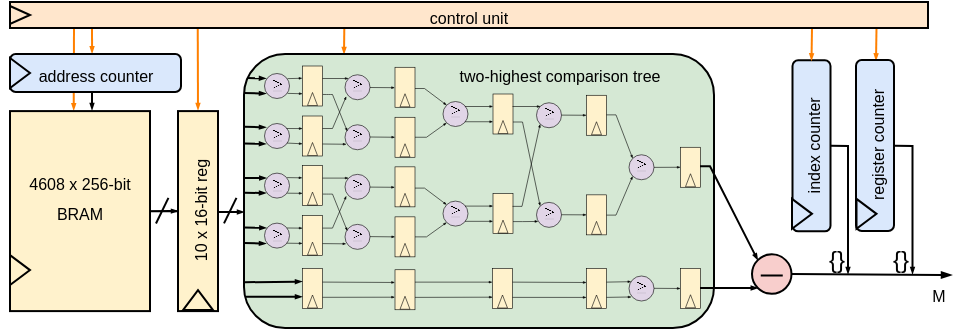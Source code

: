 <mxfile version="28.0.3">
  <diagram name="Page-1" id="Lm2m_auR1M7aOtymmEws">
    <mxGraphModel dx="563" dy="296" grid="1" gridSize="1" guides="1" tooltips="1" connect="1" arrows="1" fold="1" page="1" pageScale="1" pageWidth="595" pageHeight="842" math="1" shadow="0">
      <root>
        <mxCell id="0" />
        <mxCell id="1" parent="0" />
        <mxCell id="u5LdR0DTFu8338qAbrxq-368" value="" style="endArrow=blockThin;html=1;rounded=0;endSize=1;endFill=1;entryX=1;entryY=0.5;entryDx=0;entryDy=0;fillColor=#e51400;strokeColor=#FF8000;" edge="1" parent="1">
          <mxGeometry width="50" height="50" relative="1" as="geometry">
            <mxPoint x="463.25" y="40" as="sourcePoint" />
            <mxPoint x="463" y="56.18" as="targetPoint" />
          </mxGeometry>
        </mxCell>
        <mxCell id="u5LdR0DTFu8338qAbrxq-341" value="&lt;font style=&quot;font-size: 8px;&quot;&gt;index counter&lt;/font&gt;" style="rounded=1;whiteSpace=wrap;html=1;fillColor=#dae8fc;strokeColor=#000000;rotation=-90;" vertex="1" parent="1">
          <mxGeometry x="388" y="89.43" width="85.5" height="19" as="geometry" />
        </mxCell>
        <mxCell id="u5LdR0DTFu8338qAbrxq-373" value="&lt;font style=&quot;font-size: 8px;&quot;&gt;register counter&lt;/font&gt;" style="rounded=1;whiteSpace=wrap;html=1;fillColor=#dae8fc;strokeColor=#000000;rotation=-90;" vertex="1" parent="1">
          <mxGeometry x="419.75" y="89.25" width="85.5" height="19" as="geometry" />
        </mxCell>
        <mxCell id="u5LdR0DTFu8338qAbrxq-358" value="" style="endArrow=blockThin;html=1;rounded=0;endSize=1;endFill=1;entryX=0.455;entryY=-0.004;entryDx=0;entryDy=0;entryPerimeter=0;fillColor=#e51400;strokeColor=#FF8000;" edge="1" parent="1" target="u5LdR0DTFu8338qAbrxq-1">
          <mxGeometry width="50" height="50" relative="1" as="geometry">
            <mxPoint x="62" y="40" as="sourcePoint" />
            <mxPoint x="62" y="53" as="targetPoint" />
          </mxGeometry>
        </mxCell>
        <mxCell id="u5LdR0DTFu8338qAbrxq-354" value="" style="endArrow=blockThin;html=1;rounded=0;endSize=1;endFill=1;entryX=1;entryY=0.5;entryDx=0;entryDy=0;fillColor=#e51400;strokeColor=#FF8000;" edge="1" parent="1">
          <mxGeometry width="50" height="50" relative="1" as="geometry">
            <mxPoint x="431" y="40" as="sourcePoint" />
            <mxPoint x="430.75" y="56.18" as="targetPoint" />
          </mxGeometry>
        </mxCell>
        <mxCell id="u5LdR0DTFu8338qAbrxq-357" value="" style="endArrow=blockThin;html=1;rounded=0;endSize=1;endFill=1;entryX=0.48;entryY=-0.018;entryDx=0;entryDy=0;entryPerimeter=0;fillColor=#e51400;strokeColor=#FF8000;" edge="1" parent="1" target="u5LdR0DTFu8338qAbrxq-339">
          <mxGeometry width="50" height="50" relative="1" as="geometry">
            <mxPoint x="71" y="40" as="sourcePoint" />
            <mxPoint x="71" y="52" as="targetPoint" />
          </mxGeometry>
        </mxCell>
        <mxCell id="u5LdR0DTFu8338qAbrxq-360" value="" style="endArrow=blockThin;html=1;rounded=0;endSize=1;endFill=1;exitX=0.21;exitY=1.035;exitDx=0;exitDy=0;exitPerimeter=0;fillColor=#e51400;strokeColor=#FF8000;" edge="1" parent="1">
          <mxGeometry width="50" height="50" relative="1" as="geometry">
            <mxPoint x="123.87" y="39.7" as="sourcePoint" />
            <mxPoint x="124" y="81" as="targetPoint" />
          </mxGeometry>
        </mxCell>
        <mxCell id="u5LdR0DTFu8338qAbrxq-361" value="" style="endArrow=blockThin;html=1;rounded=0;endSize=1;endFill=1;fillColor=#e51400;strokeColor=#FF8000;" edge="1" parent="1">
          <mxGeometry width="50" height="50" relative="1" as="geometry">
            <mxPoint x="197.16" y="40" as="sourcePoint" />
            <mxPoint x="197" y="53" as="targetPoint" />
          </mxGeometry>
        </mxCell>
        <mxCell id="u5LdR0DTFu8338qAbrxq-352" value="&lt;font style=&quot;font-size: 8px;&quot;&gt;control unit&lt;/font&gt;" style="rounded=0;whiteSpace=wrap;html=1;fillColor=#ffe6cc;strokeColor=#000000;" vertex="1" parent="1">
          <mxGeometry x="30" y="27" width="459" height="13" as="geometry" />
        </mxCell>
        <mxCell id="u5LdR0DTFu8338qAbrxq-339" value="&lt;font style=&quot;font-size: 8px;&quot;&gt;address counter&lt;/font&gt;" style="rounded=1;whiteSpace=wrap;html=1;fillColor=#dae8fc;strokeColor=#000000;" vertex="1" parent="1">
          <mxGeometry x="30" y="53" width="85.5" height="19" as="geometry" />
        </mxCell>
        <mxCell id="u5LdR0DTFu8338qAbrxq-321" value="" style="rounded=1;whiteSpace=wrap;html=1;fillColor=#d5e8d4;strokeColor=#000000;" vertex="1" parent="1">
          <mxGeometry x="147" y="53" width="235" height="137" as="geometry" />
        </mxCell>
        <mxCell id="u5LdR0DTFu8338qAbrxq-265" value="" style="ellipse;whiteSpace=wrap;html=1;aspect=fixed;fillColor=#e1d5e7;strokeColor=#000000;strokeWidth=0.3;" vertex="1" parent="1">
          <mxGeometry x="157" y="137.3" width="12.5" height="12.5" as="geometry" />
        </mxCell>
        <mxCell id="u5LdR0DTFu8338qAbrxq-301" value="&lt;font style=&quot;font-size: 6px;&quot;&gt;$$\geq$$&lt;/font&gt;" style="text;html=1;align=center;verticalAlign=middle;whiteSpace=wrap;rounded=0;fillColor=none;strokeColor=none;" vertex="1" parent="1">
          <mxGeometry x="155.75" y="136.43" width="15" height="15" as="geometry" />
        </mxCell>
        <mxCell id="u5LdR0DTFu8338qAbrxq-231" value="" style="ellipse;whiteSpace=wrap;html=1;aspect=fixed;fillColor=#f8cecc;strokeColor=#000000;strokeWidth=1;" vertex="1" parent="1">
          <mxGeometry x="401" y="153.18" width="19.75" height="19.75" as="geometry" />
        </mxCell>
        <mxCell id="u5LdR0DTFu8338qAbrxq-228" value="" style="ellipse;whiteSpace=wrap;html=1;aspect=fixed;fillColor=#e1d5e7;strokeColor=#000000;strokeWidth=0.3;" vertex="1" parent="1">
          <mxGeometry x="339.25" y="163.75" width="12.5" height="12.5" as="geometry" />
        </mxCell>
        <mxCell id="u5LdR0DTFu8338qAbrxq-226" value="" style="ellipse;whiteSpace=wrap;html=1;aspect=fixed;fillColor=#e1d5e7;strokeColor=#000000;strokeWidth=0.3;" vertex="1" parent="1">
          <mxGeometry x="339.25" y="103.13" width="12.5" height="12.5" as="geometry" />
        </mxCell>
        <mxCell id="u5LdR0DTFu8338qAbrxq-264" value="" style="ellipse;whiteSpace=wrap;html=1;aspect=fixed;fillColor=#e1d5e7;strokeColor=#000000;strokeWidth=0.3;" vertex="1" parent="1">
          <mxGeometry x="157" y="112.3" width="12.5" height="12.5" as="geometry" />
        </mxCell>
        <mxCell id="u5LdR0DTFu8338qAbrxq-261" value="" style="ellipse;whiteSpace=wrap;html=1;aspect=fixed;fillColor=#e1d5e7;strokeColor=#000000;strokeWidth=0.3;" vertex="1" parent="1">
          <mxGeometry x="293" y="126.93" width="12.5" height="12.5" as="geometry" />
        </mxCell>
        <mxCell id="u5LdR0DTFu8338qAbrxq-216" value="" style="ellipse;whiteSpace=wrap;html=1;aspect=fixed;fillColor=#e1d5e7;strokeColor=#000000;strokeWidth=0.3;" vertex="1" parent="1">
          <mxGeometry x="293" y="77.13" width="12.5" height="12.5" as="geometry" />
        </mxCell>
        <mxCell id="u5LdR0DTFu8338qAbrxq-217" value="&lt;font style=&quot;font-size: 6px;&quot;&gt;$$\geq$$&lt;/font&gt;" style="text;html=1;align=center;verticalAlign=middle;whiteSpace=wrap;rounded=0;fillColor=none;strokeColor=none;" vertex="1" parent="1">
          <mxGeometry x="291.75" y="75.63" width="15" height="15" as="geometry" />
        </mxCell>
        <mxCell id="u5LdR0DTFu8338qAbrxq-269" value="&lt;font style=&quot;font-size: 6px;&quot;&gt;$$\geq$$&lt;/font&gt;" style="text;html=1;align=center;verticalAlign=middle;whiteSpace=wrap;rounded=0;fillColor=none;strokeColor=none;" vertex="1" parent="1">
          <mxGeometry x="291.75" y="125.43" width="15" height="15" as="geometry" />
        </mxCell>
        <mxCell id="u5LdR0DTFu8338qAbrxq-208" value="" style="ellipse;whiteSpace=wrap;html=1;aspect=fixed;fillColor=#e1d5e7;strokeColor=#000000;strokeWidth=0.3;" vertex="1" parent="1">
          <mxGeometry x="246.25" y="76.5" width="12.5" height="12.5" as="geometry" />
        </mxCell>
        <mxCell id="u5LdR0DTFu8338qAbrxq-192" value="" style="ellipse;whiteSpace=wrap;html=1;aspect=fixed;fillColor=#e1d5e7;strokeColor=#000000;strokeWidth=0.3;" vertex="1" parent="1">
          <mxGeometry x="197.25" y="88.13" width="12.5" height="12.5" as="geometry" />
        </mxCell>
        <mxCell id="u5LdR0DTFu8338qAbrxq-190" value="" style="ellipse;whiteSpace=wrap;html=1;aspect=fixed;fillColor=#e1d5e7;strokeColor=#000000;strokeWidth=0.3;" vertex="1" parent="1">
          <mxGeometry x="197.25" y="63.13" width="12.5" height="12.5" as="geometry" />
        </mxCell>
        <mxCell id="u5LdR0DTFu8338qAbrxq-169" value="" style="ellipse;whiteSpace=wrap;html=1;aspect=fixed;fillColor=#e1d5e7;strokeColor=#000000;strokeWidth=0.3;" vertex="1" parent="1">
          <mxGeometry x="157" y="62.5" width="12.5" height="12.5" as="geometry" />
        </mxCell>
        <mxCell id="u5LdR0DTFu8338qAbrxq-174" value="" style="ellipse;whiteSpace=wrap;html=1;aspect=fixed;fillColor=#e1d5e7;strokeColor=#000000;strokeWidth=0.3;" vertex="1" parent="1">
          <mxGeometry x="157" y="87.5" width="12.5" height="12.5" as="geometry" />
        </mxCell>
        <mxCell id="u5LdR0DTFu8338qAbrxq-191" value="&lt;font style=&quot;font-size: 6px;&quot;&gt;$$\geq$$&lt;/font&gt;" style="text;html=1;align=center;verticalAlign=middle;whiteSpace=wrap;rounded=0;fillColor=none;strokeColor=none;" vertex="1" parent="1">
          <mxGeometry x="196" y="61.63" width="15" height="15" as="geometry" />
        </mxCell>
        <mxCell id="u5LdR0DTFu8338qAbrxq-193" value="&lt;font style=&quot;font-size: 6px;&quot;&gt;$$\geq$$&lt;/font&gt;" style="text;html=1;align=center;verticalAlign=middle;whiteSpace=wrap;rounded=0;fillColor=none;strokeColor=none;" vertex="1" parent="1">
          <mxGeometry x="196" y="86.63" width="15" height="15" as="geometry" />
        </mxCell>
        <mxCell id="u5LdR0DTFu8338qAbrxq-209" value="&lt;font style=&quot;font-size: 6px;&quot;&gt;$$\geq$$&lt;/font&gt;" style="text;html=1;align=center;verticalAlign=middle;whiteSpace=wrap;rounded=0;fillColor=none;strokeColor=none;" vertex="1" parent="1">
          <mxGeometry x="245" y="74" width="15" height="15" as="geometry" />
        </mxCell>
        <mxCell id="u5LdR0DTFu8338qAbrxq-227" value="&lt;font style=&quot;font-size: 6px;&quot;&gt;$$\geq$$&lt;/font&gt;" style="text;html=1;align=center;verticalAlign=middle;whiteSpace=wrap;rounded=0;fillColor=none;strokeColor=none;" vertex="1" parent="1">
          <mxGeometry x="338" y="101.63" width="15" height="15" as="geometry" />
        </mxCell>
        <mxCell id="u5LdR0DTFu8338qAbrxq-229" value="&lt;font style=&quot;font-size: 6px;&quot;&gt;$$\geq$$&lt;/font&gt;" style="text;html=1;align=center;verticalAlign=middle;whiteSpace=wrap;rounded=0;fillColor=none;strokeColor=none;" vertex="1" parent="1">
          <mxGeometry x="338" y="162.13" width="15" height="15" as="geometry" />
        </mxCell>
        <mxCell id="u5LdR0DTFu8338qAbrxq-334" style="edgeStyle=orthogonalEdgeStyle;rounded=0;orthogonalLoop=1;jettySize=auto;html=1;entryX=0.5;entryY=1;entryDx=0;entryDy=0;endSize=1;endArrow=blockThin;endFill=1;" edge="1" parent="1" source="u5LdR0DTFu8338qAbrxq-1" target="u5LdR0DTFu8338qAbrxq-5">
          <mxGeometry relative="1" as="geometry" />
        </mxCell>
        <mxCell id="u5LdR0DTFu8338qAbrxq-1" value="&lt;font style=&quot;font-size: 8px;&quot; face=&quot;Helvetica&quot;&gt;BRAM&lt;/font&gt;" style="rounded=0;whiteSpace=wrap;html=1;fillColor=#fff2cc;strokeColor=#000000;" vertex="1" parent="1">
          <mxGeometry x="30" y="81.55" width="70" height="100" as="geometry" />
        </mxCell>
        <mxCell id="u5LdR0DTFu8338qAbrxq-2" value="&lt;font style=&quot;font-size: 8px;&quot;&gt;4608&lt;/font&gt;&lt;font style=&quot;font-size: 8px;&quot;&gt;&amp;nbsp;x 256-bit&lt;/font&gt;" style="text;html=1;align=center;verticalAlign=middle;whiteSpace=wrap;rounded=0;" vertex="1" parent="1">
          <mxGeometry x="25" y="111.55" width="80" height="10" as="geometry" />
        </mxCell>
        <mxCell id="u5LdR0DTFu8338qAbrxq-5" value="" style="rounded=0;whiteSpace=wrap;html=1;rotation=90;fillColor=#fff2cc;strokeColor=#000000;" vertex="1" parent="1">
          <mxGeometry x="74" y="121.55" width="100" height="20" as="geometry" />
        </mxCell>
        <mxCell id="u5LdR0DTFu8338qAbrxq-8" value="" style="triangle;whiteSpace=wrap;html=1;fillColor=#FFF2CC;strokeColor=#000000;" vertex="1" parent="1">
          <mxGeometry x="30" y="153.55" width="10" height="15" as="geometry" />
        </mxCell>
        <mxCell id="u5LdR0DTFu8338qAbrxq-3" value="" style="triangle;whiteSpace=wrap;html=1;fillColor=#fff2cc;strokeColor=#000000;rotation=-90;" vertex="1" parent="1">
          <mxGeometry x="119" y="168.55" width="10" height="15" as="geometry" />
        </mxCell>
        <mxCell id="u5LdR0DTFu8338qAbrxq-9" value="&lt;font style=&quot;font-size: 8px;&quot;&gt;10 x 16-bit&amp;nbsp;reg&lt;/font&gt;" style="text;html=1;align=center;verticalAlign=middle;whiteSpace=wrap;rounded=0;rotation=-90;" vertex="1" parent="1">
          <mxGeometry x="87.75" y="126.05" width="72.5" height="11" as="geometry" />
        </mxCell>
        <mxCell id="u5LdR0DTFu8338qAbrxq-170" value="" style="rounded=0;whiteSpace=wrap;html=1;strokeWidth=0.3;fillColor=#fff2cc;strokeColor=#000000;" vertex="1" parent="1">
          <mxGeometry x="271" y="160" width="10" height="20" as="geometry" />
        </mxCell>
        <mxCell id="u5LdR0DTFu8338qAbrxq-171" value="" style="triangle;whiteSpace=wrap;html=1;rotation=-90;strokeWidth=0.3;fillColor=#fff2cc;strokeColor=#000000;" vertex="1" parent="1">
          <mxGeometry x="272.75" y="174" width="6.5" height="5" as="geometry" />
        </mxCell>
        <mxCell id="u5LdR0DTFu8338qAbrxq-180" value="" style="rounded=0;whiteSpace=wrap;html=1;strokeWidth=0.3;fillColor=#fff2cc;strokeColor=#000000;" vertex="1" parent="1">
          <mxGeometry x="176" y="58.75" width="10" height="20" as="geometry" />
        </mxCell>
        <mxCell id="u5LdR0DTFu8338qAbrxq-181" value="" style="triangle;whiteSpace=wrap;html=1;rotation=-90;strokeWidth=0.3;fillColor=#fff2cc;strokeColor=#000000;" vertex="1" parent="1">
          <mxGeometry x="177.75" y="72.75" width="6.5" height="5" as="geometry" />
        </mxCell>
        <mxCell id="u5LdR0DTFu8338qAbrxq-182" value="" style="rounded=0;whiteSpace=wrap;html=1;strokeWidth=0.3;fillColor=#fff2cc;strokeColor=#000000;" vertex="1" parent="1">
          <mxGeometry x="176" y="83.75" width="10" height="20" as="geometry" />
        </mxCell>
        <mxCell id="u5LdR0DTFu8338qAbrxq-183" value="" style="triangle;whiteSpace=wrap;html=1;rotation=-90;strokeWidth=0.3;fillColor=#fff2cc;strokeColor=#000000;" vertex="1" parent="1">
          <mxGeometry x="177.75" y="97.75" width="6.5" height="5" as="geometry" />
        </mxCell>
        <mxCell id="u5LdR0DTFu8338qAbrxq-188" value="" style="rounded=0;whiteSpace=wrap;html=1;strokeWidth=0.3;fillColor=#fff2cc;strokeColor=#000000;" vertex="1" parent="1">
          <mxGeometry x="176" y="160" width="10" height="20" as="geometry" />
        </mxCell>
        <mxCell id="u5LdR0DTFu8338qAbrxq-189" value="" style="triangle;whiteSpace=wrap;html=1;rotation=-90;strokeWidth=0.3;fillColor=#fff2cc;strokeColor=#000000;" vertex="1" parent="1">
          <mxGeometry x="177.75" y="174" width="6.5" height="5" as="geometry" />
        </mxCell>
        <mxCell id="u5LdR0DTFu8338qAbrxq-198" value="" style="rounded=0;whiteSpace=wrap;html=1;strokeWidth=0.3;fillColor=#fff2cc;strokeColor=#000000;" vertex="1" parent="1">
          <mxGeometry x="222.25" y="59.38" width="10" height="20" as="geometry" />
        </mxCell>
        <mxCell id="u5LdR0DTFu8338qAbrxq-199" value="" style="triangle;whiteSpace=wrap;html=1;rotation=-90;strokeWidth=0.3;fillColor=#fff2cc;strokeColor=#000000;" vertex="1" parent="1">
          <mxGeometry x="224" y="73.38" width="6.5" height="5" as="geometry" />
        </mxCell>
        <mxCell id="u5LdR0DTFu8338qAbrxq-200" value="" style="rounded=0;whiteSpace=wrap;html=1;strokeWidth=0.3;fillColor=#fff2cc;strokeColor=#000000;" vertex="1" parent="1">
          <mxGeometry x="222.25" y="84.38" width="10" height="20" as="geometry" />
        </mxCell>
        <mxCell id="u5LdR0DTFu8338qAbrxq-201" value="" style="triangle;whiteSpace=wrap;html=1;rotation=-90;strokeWidth=0.3;fillColor=#fff2cc;strokeColor=#000000;" vertex="1" parent="1">
          <mxGeometry x="224" y="98.38" width="6.5" height="5" as="geometry" />
        </mxCell>
        <mxCell id="u5LdR0DTFu8338qAbrxq-206" value="" style="rounded=0;whiteSpace=wrap;html=1;strokeWidth=0.3;fillColor=#fff2cc;strokeColor=#000000;" vertex="1" parent="1">
          <mxGeometry x="222.25" y="160.63" width="10" height="20" as="geometry" />
        </mxCell>
        <mxCell id="u5LdR0DTFu8338qAbrxq-207" value="" style="triangle;whiteSpace=wrap;html=1;rotation=-90;strokeWidth=0.3;fillColor=#fff2cc;strokeColor=#000000;" vertex="1" parent="1">
          <mxGeometry x="224" y="174.63" width="6.5" height="5" as="geometry" />
        </mxCell>
        <mxCell id="u5LdR0DTFu8338qAbrxq-212" value="" style="rounded=0;whiteSpace=wrap;html=1;strokeWidth=0.3;fillColor=#fff2cc;strokeColor=#000000;" vertex="1" parent="1">
          <mxGeometry x="271.25" y="72.75" width="10" height="20" as="geometry" />
        </mxCell>
        <mxCell id="u5LdR0DTFu8338qAbrxq-213" value="" style="triangle;whiteSpace=wrap;html=1;rotation=-90;strokeWidth=0.3;fillColor=#fff2cc;strokeColor=#000000;" vertex="1" parent="1">
          <mxGeometry x="273" y="86.75" width="6.5" height="5" as="geometry" />
        </mxCell>
        <mxCell id="u5LdR0DTFu8338qAbrxq-218" value="" style="rounded=0;whiteSpace=wrap;html=1;strokeWidth=0.3;fillColor=#fff2cc;strokeColor=#000000;" vertex="1" parent="1">
          <mxGeometry x="318" y="73.38" width="10" height="20" as="geometry" />
        </mxCell>
        <mxCell id="u5LdR0DTFu8338qAbrxq-219" value="" style="triangle;whiteSpace=wrap;html=1;rotation=-90;strokeWidth=0.3;fillColor=#fff2cc;strokeColor=#000000;" vertex="1" parent="1">
          <mxGeometry x="319.75" y="87.38" width="6.5" height="5" as="geometry" />
        </mxCell>
        <mxCell id="u5LdR0DTFu8338qAbrxq-224" value="" style="rounded=0;whiteSpace=wrap;html=1;strokeWidth=0.3;fillColor=#fff2cc;strokeColor=#000000;" vertex="1" parent="1">
          <mxGeometry x="318" y="160" width="10" height="20" as="geometry" />
        </mxCell>
        <mxCell id="u5LdR0DTFu8338qAbrxq-225" value="" style="triangle;whiteSpace=wrap;html=1;rotation=-90;strokeWidth=0.3;fillColor=#fff2cc;strokeColor=#000000;" vertex="1" parent="1">
          <mxGeometry x="319.75" y="174" width="6.5" height="5" as="geometry" />
        </mxCell>
        <mxCell id="u5LdR0DTFu8338qAbrxq-235" value="" style="rounded=0;whiteSpace=wrap;html=1;strokeWidth=0.3;fillColor=#fff2cc;strokeColor=#000000;" vertex="1" parent="1">
          <mxGeometry x="365" y="99.38" width="10" height="20" as="geometry" />
        </mxCell>
        <mxCell id="u5LdR0DTFu8338qAbrxq-236" value="" style="triangle;whiteSpace=wrap;html=1;rotation=-90;strokeWidth=0.3;fillColor=#fff2cc;strokeColor=#000000;" vertex="1" parent="1">
          <mxGeometry x="366.75" y="113.38" width="6.5" height="5" as="geometry" />
        </mxCell>
        <mxCell id="u5LdR0DTFu8338qAbrxq-237" value="" style="rounded=0;whiteSpace=wrap;html=1;strokeWidth=0.3;fillColor=#fff2cc;strokeColor=#000000;" vertex="1" parent="1">
          <mxGeometry x="365" y="160" width="10" height="20" as="geometry" />
        </mxCell>
        <mxCell id="u5LdR0DTFu8338qAbrxq-238" value="" style="triangle;whiteSpace=wrap;html=1;rotation=-90;strokeWidth=0.3;fillColor=#fff2cc;strokeColor=#000000;" vertex="1" parent="1">
          <mxGeometry x="366.75" y="173.88" width="6.5" height="5" as="geometry" />
        </mxCell>
        <mxCell id="u5LdR0DTFu8338qAbrxq-240" value="" style="endArrow=blockThin;html=1;rounded=0;entryX=-0.012;entryY=0.306;entryDx=0;entryDy=0;entryPerimeter=0;endFill=1;endSize=1;strokeWidth=0.3;exitX=0.921;exitY=0.205;exitDx=0;exitDy=0;exitPerimeter=0;" edge="1" parent="1" source="u5LdR0DTFu8338qAbrxq-169" target="u5LdR0DTFu8338qAbrxq-180">
          <mxGeometry width="50" height="50" relative="1" as="geometry">
            <mxPoint x="169" y="65" as="sourcePoint" />
            <mxPoint x="225" y="55" as="targetPoint" />
          </mxGeometry>
        </mxCell>
        <mxCell id="u5LdR0DTFu8338qAbrxq-241" value="" style="endArrow=blockThin;html=1;rounded=0;exitX=0.922;exitY=0.795;exitDx=0;exitDy=0;exitPerimeter=0;entryX=-0.012;entryY=0.306;entryDx=0;entryDy=0;entryPerimeter=0;endFill=1;endSize=1;strokeWidth=0.3;" edge="1" parent="1" source="u5LdR0DTFu8338qAbrxq-169">
          <mxGeometry width="50" height="50" relative="1" as="geometry">
            <mxPoint x="162" y="72.62" as="sourcePoint" />
            <mxPoint x="176" y="72.62" as="targetPoint" />
          </mxGeometry>
        </mxCell>
        <mxCell id="u5LdR0DTFu8338qAbrxq-245" value="" style="endArrow=blockThin;html=1;rounded=0;exitX=0.839;exitY=0.33;exitDx=0;exitDy=0;exitPerimeter=0;endFill=1;endSize=1;strokeWidth=0.3;" edge="1" parent="1">
          <mxGeometry width="50" height="50" relative="1" as="geometry">
            <mxPoint x="186" y="65" as="sourcePoint" />
            <mxPoint x="199" y="65" as="targetPoint" />
          </mxGeometry>
        </mxCell>
        <mxCell id="u5LdR0DTFu8338qAbrxq-246" value="" style="endArrow=blockThin;html=1;rounded=0;exitX=1.016;exitY=0.712;exitDx=0;exitDy=0;exitPerimeter=0;endFill=1;endSize=1;strokeWidth=0.3;entryX=0.162;entryY=0.322;entryDx=0;entryDy=0;entryPerimeter=0;" edge="1" parent="1" source="u5LdR0DTFu8338qAbrxq-180" target="u5LdR0DTFu8338qAbrxq-193">
          <mxGeometry width="50" height="50" relative="1" as="geometry">
            <mxPoint x="186" y="72.66" as="sourcePoint" />
            <mxPoint x="199" y="72.66" as="targetPoint" />
            <Array as="points">
              <mxPoint x="187" y="73" />
              <mxPoint x="188" y="73" />
              <mxPoint x="189" y="73" />
              <mxPoint x="190" y="73" />
              <mxPoint x="191" y="73" />
            </Array>
          </mxGeometry>
        </mxCell>
        <mxCell id="u5LdR0DTFu8338qAbrxq-247" value="" style="endArrow=blockThin;html=1;rounded=0;entryX=-0.012;entryY=0.306;entryDx=0;entryDy=0;entryPerimeter=0;endFill=1;endSize=1;strokeWidth=0.3;" edge="1" parent="1">
          <mxGeometry width="50" height="50" relative="1" as="geometry">
            <mxPoint x="168" y="90" as="sourcePoint" />
            <mxPoint x="176" y="90.03" as="targetPoint" />
          </mxGeometry>
        </mxCell>
        <mxCell id="u5LdR0DTFu8338qAbrxq-248" value="" style="endArrow=blockThin;html=1;rounded=0;exitX=0.902;exitY=0.783;exitDx=0;exitDy=0;exitPerimeter=0;entryX=-0.012;entryY=0.306;entryDx=0;entryDy=0;entryPerimeter=0;endFill=1;endSize=1;strokeWidth=0.3;" edge="1" parent="1" source="u5LdR0DTFu8338qAbrxq-174">
          <mxGeometry width="50" height="50" relative="1" as="geometry">
            <mxPoint x="162" y="97.65" as="sourcePoint" />
            <mxPoint x="176" y="97.65" as="targetPoint" />
          </mxGeometry>
        </mxCell>
        <mxCell id="u5LdR0DTFu8338qAbrxq-249" value="" style="endArrow=blockThin;html=1;rounded=0;exitX=0.839;exitY=0.33;exitDx=0;exitDy=0;exitPerimeter=0;entryX=0.132;entryY=0.75;entryDx=0;entryDy=0;entryPerimeter=0;endFill=1;endSize=1;strokeWidth=0.3;" edge="1" parent="1" target="u5LdR0DTFu8338qAbrxq-193">
          <mxGeometry width="50" height="50" relative="1" as="geometry">
            <mxPoint x="186" y="97.75" as="sourcePoint" />
            <mxPoint x="200" y="97.75" as="targetPoint" />
          </mxGeometry>
        </mxCell>
        <mxCell id="u5LdR0DTFu8338qAbrxq-250" value="" style="endArrow=blockThin;html=1;rounded=0;exitX=0.839;exitY=0.33;exitDx=0;exitDy=0;exitPerimeter=0;entryX=0.127;entryY=0.819;entryDx=0;entryDy=0;entryPerimeter=0;endFill=1;endSize=1;strokeWidth=0.3;" edge="1" parent="1" target="u5LdR0DTFu8338qAbrxq-191">
          <mxGeometry width="50" height="50" relative="1" as="geometry">
            <mxPoint x="186" y="90" as="sourcePoint" />
            <mxPoint x="200" y="90" as="targetPoint" />
            <Array as="points">
              <mxPoint x="191" y="90" />
            </Array>
          </mxGeometry>
        </mxCell>
        <mxCell id="u5LdR0DTFu8338qAbrxq-251" value="" style="endArrow=blockThin;html=1;rounded=0;exitX=0.839;exitY=0.33;exitDx=0;exitDy=0;exitPerimeter=0;endFill=1;endSize=1;strokeWidth=0.3;entryX=0;entryY=0.5;entryDx=0;entryDy=0;" edge="1" parent="1" target="u5LdR0DTFu8338qAbrxq-200">
          <mxGeometry width="50" height="50" relative="1" as="geometry">
            <mxPoint x="209.75" y="94.25" as="sourcePoint" />
            <mxPoint x="221" y="94" as="targetPoint" />
          </mxGeometry>
        </mxCell>
        <mxCell id="u5LdR0DTFu8338qAbrxq-252" value="" style="endArrow=blockThin;html=1;rounded=0;exitX=0.839;exitY=0.33;exitDx=0;exitDy=0;exitPerimeter=0;endFill=1;endSize=1;strokeWidth=0.3;entryX=-0.009;entryY=0.511;entryDx=0;entryDy=0;entryPerimeter=0;" edge="1" parent="1" target="u5LdR0DTFu8338qAbrxq-198">
          <mxGeometry width="50" height="50" relative="1" as="geometry">
            <mxPoint x="209.75" y="69.5" as="sourcePoint" />
            <mxPoint x="222" y="69.25" as="targetPoint" />
          </mxGeometry>
        </mxCell>
        <mxCell id="u5LdR0DTFu8338qAbrxq-253" value="" style="endArrow=blockThin;html=1;rounded=0;exitX=0.839;exitY=0.33;exitDx=0;exitDy=0;exitPerimeter=0;endFill=1;endSize=1;strokeWidth=0.3;entryX=0;entryY=0;entryDx=0;entryDy=0;" edge="1" parent="1" target="u5LdR0DTFu8338qAbrxq-208">
          <mxGeometry width="50" height="50" relative="1" as="geometry">
            <mxPoint x="232.25" y="70" as="sourcePoint" />
            <mxPoint x="244.5" y="70.5" as="targetPoint" />
            <Array as="points">
              <mxPoint x="237" y="70" />
            </Array>
          </mxGeometry>
        </mxCell>
        <mxCell id="u5LdR0DTFu8338qAbrxq-254" value="" style="endArrow=blockThin;html=1;rounded=0;exitX=0.839;exitY=0.33;exitDx=0;exitDy=0;exitPerimeter=0;endFill=1;endSize=1;strokeWidth=0.3;entryX=0;entryY=1;entryDx=0;entryDy=0;" edge="1" parent="1" target="u5LdR0DTFu8338qAbrxq-208">
          <mxGeometry width="50" height="50" relative="1" as="geometry">
            <mxPoint x="232.25" y="94.38" as="sourcePoint" />
            <mxPoint x="247" y="103.38" as="targetPoint" />
            <Array as="points">
              <mxPoint x="238" y="94.38" />
            </Array>
          </mxGeometry>
        </mxCell>
        <mxCell id="u5LdR0DTFu8338qAbrxq-255" value="" style="endArrow=blockThin;html=1;rounded=0;exitX=0.839;exitY=0.33;exitDx=0;exitDy=0;exitPerimeter=0;entryX=-0.012;entryY=0.306;entryDx=0;entryDy=0;entryPerimeter=0;endFill=1;endSize=1;strokeWidth=0.3;" edge="1" parent="1">
          <mxGeometry width="50" height="50" relative="1" as="geometry">
            <mxPoint x="257.25" y="79" as="sourcePoint" />
            <mxPoint x="271.25" y="79" as="targetPoint" />
          </mxGeometry>
        </mxCell>
        <mxCell id="u5LdR0DTFu8338qAbrxq-256" value="" style="endArrow=blockThin;html=1;rounded=0;exitX=0.839;exitY=0.33;exitDx=0;exitDy=0;exitPerimeter=0;entryX=-0.012;entryY=0.306;entryDx=0;entryDy=0;entryPerimeter=0;endFill=1;endSize=1;strokeWidth=0.3;" edge="1" parent="1">
          <mxGeometry width="50" height="50" relative="1" as="geometry">
            <mxPoint x="257.25" y="86.62" as="sourcePoint" />
            <mxPoint x="271.25" y="86.62" as="targetPoint" />
          </mxGeometry>
        </mxCell>
        <mxCell id="u5LdR0DTFu8338qAbrxq-257" value="" style="endArrow=blockThin;html=1;rounded=0;exitX=0.839;exitY=0.33;exitDx=0;exitDy=0;exitPerimeter=0;entryX=-0.012;entryY=0.306;entryDx=0;entryDy=0;entryPerimeter=0;endFill=1;endSize=1;strokeWidth=0.3;" edge="1" parent="1">
          <mxGeometry width="50" height="50" relative="1" as="geometry">
            <mxPoint x="281" y="79" as="sourcePoint" />
            <mxPoint x="295" y="79" as="targetPoint" />
          </mxGeometry>
        </mxCell>
        <mxCell id="u5LdR0DTFu8338qAbrxq-258" value="" style="endArrow=blockThin;html=1;rounded=0;exitX=0.839;exitY=0.33;exitDx=0;exitDy=0;exitPerimeter=0;endFill=1;endSize=1;strokeWidth=0.3;entryX=0;entryY=0;entryDx=0;entryDy=0;" edge="1" parent="1" target="u5LdR0DTFu8338qAbrxq-261">
          <mxGeometry width="50" height="50" relative="1" as="geometry">
            <mxPoint x="281.25" y="86.75" as="sourcePoint" />
            <mxPoint x="299" y="114" as="targetPoint" />
            <Array as="points">
              <mxPoint x="286" y="86.75" />
            </Array>
          </mxGeometry>
        </mxCell>
        <mxCell id="u5LdR0DTFu8338qAbrxq-259" value="" style="endArrow=blockThin;html=1;rounded=0;exitX=0.839;exitY=0.33;exitDx=0;exitDy=0;exitPerimeter=0;entryX=0;entryY=0.5;entryDx=0;entryDy=0;endFill=1;endSize=1;strokeWidth=0.3;" edge="1" parent="1" target="u5LdR0DTFu8338qAbrxq-218">
          <mxGeometry width="50" height="50" relative="1" as="geometry">
            <mxPoint x="305.5" y="83.31" as="sourcePoint" />
            <mxPoint x="319.5" y="83.31" as="targetPoint" />
          </mxGeometry>
        </mxCell>
        <mxCell id="u5LdR0DTFu8338qAbrxq-260" value="" style="ellipse;whiteSpace=wrap;html=1;aspect=fixed;fillColor=#e1d5e7;strokeColor=#000000;strokeWidth=0.3;" vertex="1" parent="1">
          <mxGeometry x="246.25" y="126.3" width="12.5" height="12.5" as="geometry" />
        </mxCell>
        <mxCell id="u5LdR0DTFu8338qAbrxq-262" value="" style="ellipse;whiteSpace=wrap;html=1;aspect=fixed;fillColor=#e1d5e7;strokeColor=#000000;strokeWidth=0.3;" vertex="1" parent="1">
          <mxGeometry x="197.25" y="137.93" width="12.5" height="12.5" as="geometry" />
        </mxCell>
        <mxCell id="u5LdR0DTFu8338qAbrxq-263" value="" style="ellipse;whiteSpace=wrap;html=1;aspect=fixed;fillColor=#e1d5e7;strokeColor=#000000;strokeWidth=0.3;" vertex="1" parent="1">
          <mxGeometry x="197.25" y="112.93" width="12.5" height="12.5" as="geometry" />
        </mxCell>
        <mxCell id="u5LdR0DTFu8338qAbrxq-266" value="&lt;font style=&quot;font-size: 6px;&quot;&gt;$$\geq$$&lt;/font&gt;" style="text;html=1;align=center;verticalAlign=middle;whiteSpace=wrap;rounded=0;fillColor=none;strokeColor=none;" vertex="1" parent="1">
          <mxGeometry x="196" y="111.43" width="15" height="15" as="geometry" />
        </mxCell>
        <mxCell id="u5LdR0DTFu8338qAbrxq-267" value="&lt;font style=&quot;font-size: 6px;&quot;&gt;$$\geq$$&lt;/font&gt;" style="text;html=1;align=center;verticalAlign=middle;whiteSpace=wrap;rounded=0;fillColor=none;strokeColor=none;" vertex="1" parent="1">
          <mxGeometry x="196" y="136.43" width="15" height="15" as="geometry" />
        </mxCell>
        <mxCell id="u5LdR0DTFu8338qAbrxq-268" value="&lt;font style=&quot;font-size: 6px;&quot;&gt;$$\geq$$&lt;/font&gt;" style="text;html=1;align=center;verticalAlign=middle;whiteSpace=wrap;rounded=0;fillColor=none;strokeColor=none;" vertex="1" parent="1">
          <mxGeometry x="245" y="124.8" width="15" height="15" as="geometry" />
        </mxCell>
        <mxCell id="u5LdR0DTFu8338qAbrxq-270" value="" style="rounded=0;whiteSpace=wrap;html=1;strokeWidth=0.3;fillColor=#fff2cc;strokeColor=#000000;" vertex="1" parent="1">
          <mxGeometry x="176" y="108.55" width="10" height="20" as="geometry" />
        </mxCell>
        <mxCell id="u5LdR0DTFu8338qAbrxq-271" value="" style="triangle;whiteSpace=wrap;html=1;rotation=-90;strokeWidth=0.3;fillColor=#fff2cc;strokeColor=#000000;" vertex="1" parent="1">
          <mxGeometry x="177.75" y="122.55" width="6.5" height="5" as="geometry" />
        </mxCell>
        <mxCell id="u5LdR0DTFu8338qAbrxq-272" value="" style="rounded=0;whiteSpace=wrap;html=1;strokeWidth=0.3;fillColor=#fff2cc;strokeColor=#000000;" vertex="1" parent="1">
          <mxGeometry x="176" y="133.55" width="10" height="20" as="geometry" />
        </mxCell>
        <mxCell id="u5LdR0DTFu8338qAbrxq-273" value="" style="triangle;whiteSpace=wrap;html=1;rotation=-90;strokeWidth=0.3;fillColor=#fff2cc;strokeColor=#000000;" vertex="1" parent="1">
          <mxGeometry x="177.75" y="147.55" width="6.5" height="5" as="geometry" />
        </mxCell>
        <mxCell id="u5LdR0DTFu8338qAbrxq-274" value="" style="rounded=0;whiteSpace=wrap;html=1;strokeWidth=0.3;fillColor=#fff2cc;strokeColor=#000000;" vertex="1" parent="1">
          <mxGeometry x="222.25" y="109.18" width="10" height="20" as="geometry" />
        </mxCell>
        <mxCell id="u5LdR0DTFu8338qAbrxq-275" value="" style="triangle;whiteSpace=wrap;html=1;rotation=-90;strokeWidth=0.3;fillColor=#fff2cc;strokeColor=#000000;" vertex="1" parent="1">
          <mxGeometry x="224" y="123.18" width="6.5" height="5" as="geometry" />
        </mxCell>
        <mxCell id="u5LdR0DTFu8338qAbrxq-276" value="" style="rounded=0;whiteSpace=wrap;html=1;strokeWidth=0.3;fillColor=#fff2cc;strokeColor=#000000;" vertex="1" parent="1">
          <mxGeometry x="222.25" y="134.18" width="10" height="20" as="geometry" />
        </mxCell>
        <mxCell id="u5LdR0DTFu8338qAbrxq-277" value="" style="triangle;whiteSpace=wrap;html=1;rotation=-90;strokeWidth=0.3;fillColor=#fff2cc;strokeColor=#000000;" vertex="1" parent="1">
          <mxGeometry x="224" y="148.18" width="6.5" height="5" as="geometry" />
        </mxCell>
        <mxCell id="u5LdR0DTFu8338qAbrxq-278" value="" style="rounded=0;whiteSpace=wrap;html=1;strokeWidth=0.3;fillColor=#fff2cc;strokeColor=#000000;" vertex="1" parent="1">
          <mxGeometry x="271.25" y="122.55" width="10" height="20" as="geometry" />
        </mxCell>
        <mxCell id="u5LdR0DTFu8338qAbrxq-279" value="" style="triangle;whiteSpace=wrap;html=1;rotation=-90;strokeWidth=0.3;fillColor=#fff2cc;strokeColor=#000000;" vertex="1" parent="1">
          <mxGeometry x="273" y="136.55" width="6.5" height="5" as="geometry" />
        </mxCell>
        <mxCell id="u5LdR0DTFu8338qAbrxq-280" value="" style="rounded=0;whiteSpace=wrap;html=1;strokeWidth=0.3;fillColor=#fff2cc;strokeColor=#000000;" vertex="1" parent="1">
          <mxGeometry x="318" y="123.18" width="10" height="20" as="geometry" />
        </mxCell>
        <mxCell id="u5LdR0DTFu8338qAbrxq-281" value="" style="triangle;whiteSpace=wrap;html=1;rotation=-90;strokeWidth=0.3;fillColor=#fff2cc;strokeColor=#000000;" vertex="1" parent="1">
          <mxGeometry x="319.75" y="137.18" width="6.5" height="5" as="geometry" />
        </mxCell>
        <mxCell id="u5LdR0DTFu8338qAbrxq-282" value="" style="endArrow=blockThin;html=1;rounded=0;exitX=0.903;exitY=0.18;exitDx=0;exitDy=0;exitPerimeter=0;entryX=-0.012;entryY=0.306;entryDx=0;entryDy=0;entryPerimeter=0;endFill=1;endSize=1;strokeWidth=0.3;" edge="1" parent="1" target="u5LdR0DTFu8338qAbrxq-270" source="u5LdR0DTFu8338qAbrxq-264">
          <mxGeometry width="50" height="50" relative="1" as="geometry">
            <mxPoint x="162" y="114.8" as="sourcePoint" />
            <mxPoint x="225" y="104.8" as="targetPoint" />
          </mxGeometry>
        </mxCell>
        <mxCell id="u5LdR0DTFu8338qAbrxq-283" value="" style="endArrow=blockThin;html=1;rounded=0;exitX=0.907;exitY=0.804;exitDx=0;exitDy=0;exitPerimeter=0;entryX=-0.012;entryY=0.306;entryDx=0;entryDy=0;entryPerimeter=0;endFill=1;endSize=1;strokeWidth=0.3;" edge="1" parent="1" source="u5LdR0DTFu8338qAbrxq-264">
          <mxGeometry width="50" height="50" relative="1" as="geometry">
            <mxPoint x="162" y="122.42" as="sourcePoint" />
            <mxPoint x="176" y="122.42" as="targetPoint" />
          </mxGeometry>
        </mxCell>
        <mxCell id="u5LdR0DTFu8338qAbrxq-284" value="" style="endArrow=blockThin;html=1;rounded=0;exitX=0.839;exitY=0.33;exitDx=0;exitDy=0;exitPerimeter=0;endFill=1;endSize=1;strokeWidth=0.3;" edge="1" parent="1">
          <mxGeometry width="50" height="50" relative="1" as="geometry">
            <mxPoint x="186" y="114.8" as="sourcePoint" />
            <mxPoint x="199" y="114.8" as="targetPoint" />
          </mxGeometry>
        </mxCell>
        <mxCell id="u5LdR0DTFu8338qAbrxq-285" value="" style="endArrow=blockThin;html=1;rounded=0;exitX=1.016;exitY=0.712;exitDx=0;exitDy=0;exitPerimeter=0;endFill=1;endSize=1;strokeWidth=0.3;entryX=0.162;entryY=0.322;entryDx=0;entryDy=0;entryPerimeter=0;" edge="1" parent="1" source="u5LdR0DTFu8338qAbrxq-270" target="u5LdR0DTFu8338qAbrxq-267">
          <mxGeometry width="50" height="50" relative="1" as="geometry">
            <mxPoint x="186" y="122.46" as="sourcePoint" />
            <mxPoint x="199" y="122.46" as="targetPoint" />
            <Array as="points">
              <mxPoint x="187" y="122.8" />
              <mxPoint x="188" y="122.8" />
              <mxPoint x="189" y="122.8" />
              <mxPoint x="190" y="122.8" />
              <mxPoint x="191" y="122.8" />
            </Array>
          </mxGeometry>
        </mxCell>
        <mxCell id="u5LdR0DTFu8338qAbrxq-286" value="" style="endArrow=blockThin;html=1;rounded=0;entryX=-0.012;entryY=0.306;entryDx=0;entryDy=0;entryPerimeter=0;endFill=1;endSize=1;strokeWidth=0.3;exitX=0.832;exitY=0.221;exitDx=0;exitDy=0;exitPerimeter=0;" edge="1" parent="1" source="u5LdR0DTFu8338qAbrxq-301">
          <mxGeometry width="50" height="50" relative="1" as="geometry">
            <mxPoint x="169" y="140" as="sourcePoint" />
            <mxPoint x="176" y="139.83" as="targetPoint" />
          </mxGeometry>
        </mxCell>
        <mxCell id="u5LdR0DTFu8338qAbrxq-287" value="" style="endArrow=blockThin;html=1;rounded=0;exitX=0.827;exitY=0.728;exitDx=0;exitDy=0;exitPerimeter=0;entryX=-0.012;entryY=0.306;entryDx=0;entryDy=0;entryPerimeter=0;endFill=1;endSize=1;strokeWidth=0.3;" edge="1" parent="1" source="u5LdR0DTFu8338qAbrxq-301">
          <mxGeometry width="50" height="50" relative="1" as="geometry">
            <mxPoint x="162" y="147.45" as="sourcePoint" />
            <mxPoint x="176" y="147.45" as="targetPoint" />
          </mxGeometry>
        </mxCell>
        <mxCell id="u5LdR0DTFu8338qAbrxq-288" value="" style="endArrow=blockThin;html=1;rounded=0;exitX=0.839;exitY=0.33;exitDx=0;exitDy=0;exitPerimeter=0;entryX=0.122;entryY=0.749;entryDx=0;entryDy=0;entryPerimeter=0;endFill=1;endSize=1;strokeWidth=0.3;" edge="1" parent="1" target="u5LdR0DTFu8338qAbrxq-267">
          <mxGeometry width="50" height="50" relative="1" as="geometry">
            <mxPoint x="186" y="147.55" as="sourcePoint" />
            <mxPoint x="200" y="147.55" as="targetPoint" />
          </mxGeometry>
        </mxCell>
        <mxCell id="u5LdR0DTFu8338qAbrxq-289" value="" style="endArrow=blockThin;html=1;rounded=0;exitX=0.839;exitY=0.33;exitDx=0;exitDy=0;exitPerimeter=0;entryX=0.127;entryY=0.819;entryDx=0;entryDy=0;entryPerimeter=0;endFill=1;endSize=1;strokeWidth=0.3;" edge="1" parent="1" target="u5LdR0DTFu8338qAbrxq-266">
          <mxGeometry width="50" height="50" relative="1" as="geometry">
            <mxPoint x="186" y="139.8" as="sourcePoint" />
            <mxPoint x="200" y="139.8" as="targetPoint" />
            <Array as="points">
              <mxPoint x="191" y="139.8" />
            </Array>
          </mxGeometry>
        </mxCell>
        <mxCell id="u5LdR0DTFu8338qAbrxq-290" value="" style="endArrow=blockThin;html=1;rounded=0;exitX=0.839;exitY=0.33;exitDx=0;exitDy=0;exitPerimeter=0;endFill=1;endSize=1;strokeWidth=0.3;entryX=0;entryY=0.5;entryDx=0;entryDy=0;" edge="1" parent="1" target="u5LdR0DTFu8338qAbrxq-276">
          <mxGeometry width="50" height="50" relative="1" as="geometry">
            <mxPoint x="209.75" y="144.05" as="sourcePoint" />
            <mxPoint x="221" y="143.8" as="targetPoint" />
          </mxGeometry>
        </mxCell>
        <mxCell id="u5LdR0DTFu8338qAbrxq-291" value="" style="endArrow=blockThin;html=1;rounded=0;exitX=0.839;exitY=0.33;exitDx=0;exitDy=0;exitPerimeter=0;endFill=1;endSize=1;strokeWidth=0.3;entryX=-0.009;entryY=0.511;entryDx=0;entryDy=0;entryPerimeter=0;" edge="1" parent="1" target="u5LdR0DTFu8338qAbrxq-274">
          <mxGeometry width="50" height="50" relative="1" as="geometry">
            <mxPoint x="209.75" y="119.3" as="sourcePoint" />
            <mxPoint x="222" y="119.05" as="targetPoint" />
          </mxGeometry>
        </mxCell>
        <mxCell id="u5LdR0DTFu8338qAbrxq-292" value="" style="endArrow=blockThin;html=1;rounded=0;exitX=0.839;exitY=0.33;exitDx=0;exitDy=0;exitPerimeter=0;endFill=1;endSize=1;strokeWidth=0.3;entryX=0;entryY=0;entryDx=0;entryDy=0;" edge="1" parent="1" target="u5LdR0DTFu8338qAbrxq-260">
          <mxGeometry width="50" height="50" relative="1" as="geometry">
            <mxPoint x="232.25" y="119.8" as="sourcePoint" />
            <mxPoint x="244.5" y="120.3" as="targetPoint" />
            <Array as="points">
              <mxPoint x="237" y="119.8" />
            </Array>
          </mxGeometry>
        </mxCell>
        <mxCell id="u5LdR0DTFu8338qAbrxq-293" value="" style="endArrow=blockThin;html=1;rounded=0;exitX=0.839;exitY=0.33;exitDx=0;exitDy=0;exitPerimeter=0;endFill=1;endSize=1;strokeWidth=0.3;entryX=0;entryY=1;entryDx=0;entryDy=0;" edge="1" parent="1" target="u5LdR0DTFu8338qAbrxq-260">
          <mxGeometry width="50" height="50" relative="1" as="geometry">
            <mxPoint x="232.25" y="144.18" as="sourcePoint" />
            <mxPoint x="247" y="153.18" as="targetPoint" />
            <Array as="points">
              <mxPoint x="238" y="144.18" />
            </Array>
          </mxGeometry>
        </mxCell>
        <mxCell id="u5LdR0DTFu8338qAbrxq-294" value="" style="endArrow=blockThin;html=1;rounded=0;exitX=0.839;exitY=0.33;exitDx=0;exitDy=0;exitPerimeter=0;entryX=-0.012;entryY=0.306;entryDx=0;entryDy=0;entryPerimeter=0;endFill=1;endSize=1;strokeWidth=0.3;" edge="1" parent="1">
          <mxGeometry width="50" height="50" relative="1" as="geometry">
            <mxPoint x="257.25" y="128.8" as="sourcePoint" />
            <mxPoint x="271.25" y="128.8" as="targetPoint" />
          </mxGeometry>
        </mxCell>
        <mxCell id="u5LdR0DTFu8338qAbrxq-295" value="" style="endArrow=blockThin;html=1;rounded=0;exitX=0.839;exitY=0.33;exitDx=0;exitDy=0;exitPerimeter=0;entryX=-0.012;entryY=0.306;entryDx=0;entryDy=0;entryPerimeter=0;endFill=1;endSize=1;strokeWidth=0.3;" edge="1" parent="1">
          <mxGeometry width="50" height="50" relative="1" as="geometry">
            <mxPoint x="257.25" y="136.42" as="sourcePoint" />
            <mxPoint x="271.25" y="136.42" as="targetPoint" />
          </mxGeometry>
        </mxCell>
        <mxCell id="u5LdR0DTFu8338qAbrxq-297" value="" style="endArrow=blockThin;html=1;rounded=0;exitX=0.839;exitY=0.33;exitDx=0;exitDy=0;exitPerimeter=0;endFill=1;endSize=1;strokeWidth=0.3;entryX=0.068;entryY=0.763;entryDx=0;entryDy=0;entryPerimeter=0;" edge="1" parent="1" target="u5LdR0DTFu8338qAbrxq-261">
          <mxGeometry width="50" height="50" relative="1" as="geometry">
            <mxPoint x="281.25" y="136.55" as="sourcePoint" />
            <mxPoint x="293" y="145" as="targetPoint" />
            <Array as="points">
              <mxPoint x="286" y="136.55" />
            </Array>
          </mxGeometry>
        </mxCell>
        <mxCell id="u5LdR0DTFu8338qAbrxq-298" value="" style="endArrow=blockThin;html=1;rounded=0;exitX=0.839;exitY=0.33;exitDx=0;exitDy=0;exitPerimeter=0;entryX=0;entryY=0.5;entryDx=0;entryDy=0;endFill=1;endSize=1;strokeWidth=0.3;" edge="1" parent="1" target="u5LdR0DTFu8338qAbrxq-280">
          <mxGeometry width="50" height="50" relative="1" as="geometry">
            <mxPoint x="305.5" y="133.11" as="sourcePoint" />
            <mxPoint x="319.5" y="133.11" as="targetPoint" />
          </mxGeometry>
        </mxCell>
        <mxCell id="u5LdR0DTFu8338qAbrxq-299" value="" style="endArrow=blockThin;html=1;rounded=0;exitX=0.839;exitY=0.33;exitDx=0;exitDy=0;exitPerimeter=0;endFill=1;endSize=1;strokeWidth=0.3;entryX=0;entryY=1;entryDx=0;entryDy=0;" edge="1" parent="1" target="u5LdR0DTFu8338qAbrxq-216">
          <mxGeometry width="50" height="50" relative="1" as="geometry">
            <mxPoint x="281" y="128.93" as="sourcePoint" />
            <mxPoint x="294.75" y="171.18" as="targetPoint" />
            <Array as="points">
              <mxPoint x="285.75" y="128.93" />
            </Array>
          </mxGeometry>
        </mxCell>
        <mxCell id="u5LdR0DTFu8338qAbrxq-303" value="" style="endArrow=blockThin;html=1;rounded=0;exitX=0.839;exitY=0.33;exitDx=0;exitDy=0;exitPerimeter=0;endFill=1;endSize=1;strokeWidth=0.3;entryX=0;entryY=0;entryDx=0;entryDy=0;" edge="1" parent="1" target="u5LdR0DTFu8338qAbrxq-226">
          <mxGeometry width="50" height="50" relative="1" as="geometry">
            <mxPoint x="328" y="83.18" as="sourcePoint" />
            <mxPoint x="341.75" y="125.43" as="targetPoint" />
            <Array as="points">
              <mxPoint x="332.75" y="83.18" />
            </Array>
          </mxGeometry>
        </mxCell>
        <mxCell id="u5LdR0DTFu8338qAbrxq-304" value="" style="endArrow=blockThin;html=1;rounded=0;exitX=0.839;exitY=0.33;exitDx=0;exitDy=0;exitPerimeter=0;endFill=1;endSize=1;strokeWidth=0.3;entryX=0;entryY=1;entryDx=0;entryDy=0;" edge="1" parent="1" target="u5LdR0DTFu8338qAbrxq-226">
          <mxGeometry width="50" height="50" relative="1" as="geometry">
            <mxPoint x="328" y="133.31" as="sourcePoint" />
            <mxPoint x="342" y="92.38" as="targetPoint" />
            <Array as="points">
              <mxPoint x="332.75" y="133.31" />
            </Array>
          </mxGeometry>
        </mxCell>
        <mxCell id="u5LdR0DTFu8338qAbrxq-305" value="" style="endArrow=blockThin;html=1;rounded=0;exitX=0.839;exitY=0.33;exitDx=0;exitDy=0;exitPerimeter=0;entryX=0;entryY=0.5;entryDx=0;entryDy=0;endFill=1;endSize=1;strokeWidth=0.3;" edge="1" parent="1" target="u5LdR0DTFu8338qAbrxq-235">
          <mxGeometry width="50" height="50" relative="1" as="geometry">
            <mxPoint x="351.75" y="109.44" as="sourcePoint" />
            <mxPoint x="364.25" y="109.33" as="targetPoint" />
          </mxGeometry>
        </mxCell>
        <mxCell id="u5LdR0DTFu8338qAbrxq-306" value="" style="endArrow=blockThin;html=1;rounded=0;exitX=0.001;exitY=0.833;exitDx=0;exitDy=0;exitPerimeter=0;entryX=-0.012;entryY=0.306;entryDx=0;entryDy=0;entryPerimeter=0;endFill=1;endSize=1;strokeWidth=1;" edge="1" parent="1" source="u5LdR0DTFu8338qAbrxq-321">
          <mxGeometry width="50" height="50" relative="1" as="geometry">
            <mxPoint x="162" y="166.79" as="sourcePoint" />
            <mxPoint x="176" y="166.79" as="targetPoint" />
          </mxGeometry>
        </mxCell>
        <mxCell id="u5LdR0DTFu8338qAbrxq-307" value="" style="endArrow=blockThin;html=1;rounded=0;exitX=0.004;exitY=0.886;exitDx=0;exitDy=0;exitPerimeter=0;entryX=-0.012;entryY=0.306;entryDx=0;entryDy=0;entryPerimeter=0;endFill=1;endSize=1;strokeWidth=1;" edge="1" parent="1" source="u5LdR0DTFu8338qAbrxq-321">
          <mxGeometry width="50" height="50" relative="1" as="geometry">
            <mxPoint x="162" y="174.41" as="sourcePoint" />
            <mxPoint x="176" y="174.41" as="targetPoint" />
          </mxGeometry>
        </mxCell>
        <mxCell id="u5LdR0DTFu8338qAbrxq-308" value="" style="endArrow=blockThin;html=1;rounded=0;exitX=0.839;exitY=0.33;exitDx=0;exitDy=0;exitPerimeter=0;entryX=-0.007;entryY=0.318;entryDx=0;entryDy=0;entryPerimeter=0;endFill=1;endSize=1;strokeWidth=0.3;" edge="1" parent="1" target="u5LdR0DTFu8338qAbrxq-206">
          <mxGeometry width="50" height="50" relative="1" as="geometry">
            <mxPoint x="186" y="166.79" as="sourcePoint" />
            <mxPoint x="200" y="166.79" as="targetPoint" />
          </mxGeometry>
        </mxCell>
        <mxCell id="u5LdR0DTFu8338qAbrxq-309" value="" style="endArrow=blockThin;html=1;rounded=0;exitX=0.839;exitY=0.33;exitDx=0;exitDy=0;exitPerimeter=0;entryX=-0.007;entryY=0.686;entryDx=0;entryDy=0;entryPerimeter=0;endFill=1;endSize=1;strokeWidth=0.3;" edge="1" parent="1" target="u5LdR0DTFu8338qAbrxq-206">
          <mxGeometry width="50" height="50" relative="1" as="geometry">
            <mxPoint x="186" y="174.41" as="sourcePoint" />
            <mxPoint x="200" y="174.41" as="targetPoint" />
          </mxGeometry>
        </mxCell>
        <mxCell id="u5LdR0DTFu8338qAbrxq-312" value="" style="endArrow=blockThin;html=1;rounded=0;exitX=0.839;exitY=0.33;exitDx=0;exitDy=0;exitPerimeter=0;entryX=-0.008;entryY=0.341;entryDx=0;entryDy=0;entryPerimeter=0;endFill=1;endSize=1;strokeWidth=0.3;" edge="1" parent="1" target="u5LdR0DTFu8338qAbrxq-170">
          <mxGeometry width="50" height="50" relative="1" as="geometry">
            <mxPoint x="232.25" y="166.82" as="sourcePoint" />
            <mxPoint x="268.25" y="167.03" as="targetPoint" />
          </mxGeometry>
        </mxCell>
        <mxCell id="u5LdR0DTFu8338qAbrxq-313" value="" style="endArrow=blockThin;html=1;rounded=0;exitX=0.839;exitY=0.33;exitDx=0;exitDy=0;exitPerimeter=0;entryX=0.004;entryY=0.717;entryDx=0;entryDy=0;entryPerimeter=0;endFill=1;endSize=1;strokeWidth=0.3;" edge="1" parent="1" target="u5LdR0DTFu8338qAbrxq-170">
          <mxGeometry width="50" height="50" relative="1" as="geometry">
            <mxPoint x="232.25" y="174.44" as="sourcePoint" />
            <mxPoint x="268.25" y="174.03" as="targetPoint" />
          </mxGeometry>
        </mxCell>
        <mxCell id="u5LdR0DTFu8338qAbrxq-314" value="" style="endArrow=blockThin;html=1;rounded=0;exitX=0.839;exitY=0.33;exitDx=0;exitDy=0;exitPerimeter=0;endFill=1;endSize=1;strokeWidth=0.3;" edge="1" parent="1">
          <mxGeometry width="50" height="50" relative="1" as="geometry">
            <mxPoint x="281" y="166.82" as="sourcePoint" />
            <mxPoint x="318" y="167" as="targetPoint" />
          </mxGeometry>
        </mxCell>
        <mxCell id="u5LdR0DTFu8338qAbrxq-315" value="" style="endArrow=blockThin;html=1;rounded=0;exitX=0.839;exitY=0.33;exitDx=0;exitDy=0;exitPerimeter=0;entryX=-0.003;entryY=0.723;entryDx=0;entryDy=0;entryPerimeter=0;endFill=1;endSize=1;strokeWidth=0.3;" edge="1" parent="1" target="u5LdR0DTFu8338qAbrxq-224">
          <mxGeometry width="50" height="50" relative="1" as="geometry">
            <mxPoint x="281" y="174.44" as="sourcePoint" />
            <mxPoint x="319.75" y="174" as="targetPoint" />
          </mxGeometry>
        </mxCell>
        <mxCell id="u5LdR0DTFu8338qAbrxq-316" value="" style="endArrow=blockThin;html=1;rounded=0;exitX=1.016;exitY=0.712;exitDx=0;exitDy=0;exitPerimeter=0;endFill=1;endSize=1;strokeWidth=1;entryX=0;entryY=1;entryDx=0;entryDy=0;" edge="1" parent="1" target="u5LdR0DTFu8338qAbrxq-231">
          <mxGeometry width="50" height="50" relative="1" as="geometry">
            <mxPoint x="375" y="170" as="sourcePoint" />
            <mxPoint x="387" y="187" as="targetPoint" />
            <Array as="points">
              <mxPoint x="376" y="170" />
              <mxPoint x="377" y="170" />
              <mxPoint x="378" y="170" />
              <mxPoint x="379" y="170" />
              <mxPoint x="380" y="170" />
            </Array>
          </mxGeometry>
        </mxCell>
        <mxCell id="u5LdR0DTFu8338qAbrxq-317" value="" style="endArrow=blockThin;html=1;rounded=0;exitX=1.016;exitY=0.712;exitDx=0;exitDy=0;exitPerimeter=0;endFill=1;endSize=1;strokeWidth=1;entryX=0;entryY=0;entryDx=0;entryDy=0;" edge="1" parent="1" target="u5LdR0DTFu8338qAbrxq-231">
          <mxGeometry width="50" height="50" relative="1" as="geometry">
            <mxPoint x="375" y="109.18" as="sourcePoint" />
            <mxPoint x="392" y="123" as="targetPoint" />
            <Array as="points">
              <mxPoint x="376" y="109.18" />
              <mxPoint x="377" y="109.18" />
              <mxPoint x="378" y="109.18" />
              <mxPoint x="379" y="109.18" />
              <mxPoint x="380" y="109.18" />
            </Array>
          </mxGeometry>
        </mxCell>
        <mxCell id="u5LdR0DTFu8338qAbrxq-318" value="" style="endArrow=blockThin;html=1;rounded=0;exitX=0.839;exitY=0.33;exitDx=0;exitDy=0;exitPerimeter=0;endFill=1;endSize=1;strokeWidth=0.3;entryX=0.155;entryY=0.297;entryDx=0;entryDy=0;entryPerimeter=0;" edge="1" parent="1" target="u5LdR0DTFu8338qAbrxq-229">
          <mxGeometry width="50" height="50" relative="1" as="geometry">
            <mxPoint x="328" y="166.82" as="sourcePoint" />
            <mxPoint x="365" y="167" as="targetPoint" />
          </mxGeometry>
        </mxCell>
        <mxCell id="u5LdR0DTFu8338qAbrxq-319" value="" style="endArrow=blockThin;html=1;rounded=0;exitX=0.839;exitY=0.33;exitDx=0;exitDy=0;exitPerimeter=0;entryX=0.097;entryY=0.839;entryDx=0;entryDy=0;entryPerimeter=0;endFill=1;endSize=1;strokeWidth=0.3;" edge="1" parent="1" target="u5LdR0DTFu8338qAbrxq-228">
          <mxGeometry width="50" height="50" relative="1" as="geometry">
            <mxPoint x="328" y="174.44" as="sourcePoint" />
            <mxPoint x="365" y="174" as="targetPoint" />
          </mxGeometry>
        </mxCell>
        <mxCell id="u5LdR0DTFu8338qAbrxq-320" value="" style="endArrow=blockThin;html=1;rounded=0;exitX=0.839;exitY=0.33;exitDx=0;exitDy=0;exitPerimeter=0;endFill=1;endSize=1;strokeWidth=0.3;entryX=0;entryY=0.5;entryDx=0;entryDy=0;" edge="1" parent="1" target="u5LdR0DTFu8338qAbrxq-237">
          <mxGeometry width="50" height="50" relative="1" as="geometry">
            <mxPoint x="351.75" y="169.91" as="sourcePoint" />
            <mxPoint x="363.75" y="170.09" as="targetPoint" />
          </mxGeometry>
        </mxCell>
        <mxCell id="u5LdR0DTFu8338qAbrxq-323" value="&lt;font style=&quot;font-size: 8px;&quot;&gt;two-highest comparison tree&lt;/font&gt;" style="text;html=1;align=center;verticalAlign=middle;whiteSpace=wrap;rounded=0;" vertex="1" parent="1">
          <mxGeometry x="239" y="57" width="131.5" height="12.25" as="geometry" />
        </mxCell>
        <mxCell id="u5LdR0DTFu8338qAbrxq-324" value="" style="endArrow=blockThin;html=1;rounded=0;endFill=1;endSize=1;strokeWidth=1;entryX=0.095;entryY=0.212;entryDx=0;entryDy=0;exitX=0;exitY=0.629;exitDx=0;exitDy=0;exitPerimeter=0;entryPerimeter=0;" edge="1" parent="1" target="u5LdR0DTFu8338qAbrxq-265">
          <mxGeometry width="50" height="50" relative="1" as="geometry">
            <mxPoint x="147" y="139.793" as="sourcePoint" />
            <mxPoint x="152.831" y="139.751" as="targetPoint" />
          </mxGeometry>
        </mxCell>
        <mxCell id="u5LdR0DTFu8338qAbrxq-326" value="" style="endArrow=blockThin;html=1;rounded=0;endFill=1;endSize=1;strokeWidth=1;entryX=0.091;entryY=0.216;entryDx=0;entryDy=0;exitX=0;exitY=0.629;exitDx=0;exitDy=0;exitPerimeter=0;entryPerimeter=0;" edge="1" parent="1" target="u5LdR0DTFu8338qAbrxq-264">
          <mxGeometry width="50" height="50" relative="1" as="geometry">
            <mxPoint x="147" y="115" as="sourcePoint" />
            <mxPoint x="158" y="115.207" as="targetPoint" />
          </mxGeometry>
        </mxCell>
        <mxCell id="u5LdR0DTFu8338qAbrxq-327" value="" style="endArrow=blockThin;html=1;rounded=0;endFill=1;endSize=1;strokeWidth=1;entryX=0.095;entryY=0.212;entryDx=0;entryDy=0;exitX=0;exitY=0.629;exitDx=0;exitDy=0;exitPerimeter=0;entryPerimeter=0;" edge="1" parent="1">
          <mxGeometry width="50" height="50" relative="1" as="geometry">
            <mxPoint x="147" y="122.34" as="sourcePoint" />
            <mxPoint x="158" y="122.547" as="targetPoint" />
          </mxGeometry>
        </mxCell>
        <mxCell id="u5LdR0DTFu8338qAbrxq-328" value="" style="endArrow=blockThin;html=1;rounded=0;endFill=1;endSize=1;strokeWidth=1;entryX=0.095;entryY=0.212;entryDx=0;entryDy=0;exitX=0;exitY=0.629;exitDx=0;exitDy=0;exitPerimeter=0;entryPerimeter=0;" edge="1" parent="1">
          <mxGeometry width="50" height="50" relative="1" as="geometry">
            <mxPoint x="147" y="97.75" as="sourcePoint" />
            <mxPoint x="158" y="97.957" as="targetPoint" />
          </mxGeometry>
        </mxCell>
        <mxCell id="u5LdR0DTFu8338qAbrxq-329" value="" style="endArrow=blockThin;html=1;rounded=0;endFill=1;endSize=1;strokeWidth=1;entryX=0.095;entryY=0.212;entryDx=0;entryDy=0;exitX=0;exitY=0.629;exitDx=0;exitDy=0;exitPerimeter=0;entryPerimeter=0;" edge="1" parent="1">
          <mxGeometry width="50" height="50" relative="1" as="geometry">
            <mxPoint x="147" y="89.42" as="sourcePoint" />
            <mxPoint x="158" y="89.627" as="targetPoint" />
          </mxGeometry>
        </mxCell>
        <mxCell id="u5LdR0DTFu8338qAbrxq-330" value="" style="endArrow=blockThin;html=1;rounded=0;endFill=1;endSize=1;strokeWidth=1;entryX=0.095;entryY=0.212;entryDx=0;entryDy=0;exitX=0;exitY=0.629;exitDx=0;exitDy=0;exitPerimeter=0;entryPerimeter=0;" edge="1" parent="1">
          <mxGeometry width="50" height="50" relative="1" as="geometry">
            <mxPoint x="147" y="72.54" as="sourcePoint" />
            <mxPoint x="158" y="72.747" as="targetPoint" />
          </mxGeometry>
        </mxCell>
        <mxCell id="u5LdR0DTFu8338qAbrxq-331" value="" style="endArrow=blockThin;html=1;rounded=0;endFill=1;endSize=1;strokeWidth=1;entryX=0.095;entryY=0.212;entryDx=0;entryDy=0;entryPerimeter=0;" edge="1" parent="1">
          <mxGeometry width="50" height="50" relative="1" as="geometry">
            <mxPoint x="149" y="65" as="sourcePoint" />
            <mxPoint x="158" y="65.207" as="targetPoint" />
          </mxGeometry>
        </mxCell>
        <mxCell id="u5LdR0DTFu8338qAbrxq-332" value="" style="endArrow=blockThin;html=1;rounded=0;endFill=1;endSize=1;strokeWidth=1;entryX=0.095;entryY=0.212;entryDx=0;entryDy=0;exitX=0;exitY=0.629;exitDx=0;exitDy=0;exitPerimeter=0;entryPerimeter=0;" edge="1" parent="1">
          <mxGeometry width="50" height="50" relative="1" as="geometry">
            <mxPoint x="147" y="147.55" as="sourcePoint" />
            <mxPoint x="158" y="147.757" as="targetPoint" />
          </mxGeometry>
        </mxCell>
        <mxCell id="u5LdR0DTFu8338qAbrxq-300" value="&lt;font style=&quot;font-size: 6px;&quot;&gt;$$\geq$$&lt;/font&gt;" style="text;html=1;align=center;verticalAlign=middle;whiteSpace=wrap;rounded=0;fillColor=none;strokeColor=none;" vertex="1" parent="1">
          <mxGeometry x="155.75" y="111.43" width="15" height="15" as="geometry" />
        </mxCell>
        <mxCell id="u5LdR0DTFu8338qAbrxq-175" value="&lt;font style=&quot;font-size: 6px;&quot;&gt;$$\geq$$&lt;/font&gt;" style="text;html=1;align=center;verticalAlign=middle;whiteSpace=wrap;rounded=0;fillColor=none;strokeColor=none;" vertex="1" parent="1">
          <mxGeometry x="155.75" y="86" width="15" height="15" as="geometry" />
        </mxCell>
        <mxCell id="u5LdR0DTFu8338qAbrxq-24" value="&lt;font style=&quot;font-size: 6px;&quot;&gt;$$\geq$$&lt;/font&gt;" style="text;html=1;align=center;verticalAlign=middle;whiteSpace=wrap;rounded=0;fillColor=none;strokeColor=none;" vertex="1" parent="1">
          <mxGeometry x="155.75" y="61" width="15" height="15" as="geometry" />
        </mxCell>
        <mxCell id="u5LdR0DTFu8338qAbrxq-335" style="edgeStyle=orthogonalEdgeStyle;rounded=0;orthogonalLoop=1;jettySize=auto;html=1;entryX=0;entryY=0.632;entryDx=0;entryDy=0;entryPerimeter=0;endSize=1;endArrow=blockThin;endFill=1;" edge="1" parent="1">
          <mxGeometry relative="1" as="geometry">
            <mxPoint x="134" y="132" as="sourcePoint" />
            <mxPoint x="147" y="131.584" as="targetPoint" />
          </mxGeometry>
        </mxCell>
        <mxCell id="u5LdR0DTFu8338qAbrxq-336" value="" style="endArrow=none;html=1;rounded=0;exitX=0.584;exitY=0.207;exitDx=0;exitDy=0;exitPerimeter=0;" edge="1" parent="1">
          <mxGeometry width="50" height="50" relative="1" as="geometry">
            <mxPoint x="102.997" y="137.75" as="sourcePoint" />
            <mxPoint x="109.22" y="124.96" as="targetPoint" />
          </mxGeometry>
        </mxCell>
        <mxCell id="u5LdR0DTFu8338qAbrxq-337" value="" style="endArrow=none;html=1;rounded=0;exitX=0.584;exitY=0.207;exitDx=0;exitDy=0;exitPerimeter=0;" edge="1" parent="1">
          <mxGeometry width="50" height="50" relative="1" as="geometry">
            <mxPoint x="137" y="137.7" as="sourcePoint" />
            <mxPoint x="143.223" y="124.91" as="targetPoint" />
          </mxGeometry>
        </mxCell>
        <mxCell id="u5LdR0DTFu8338qAbrxq-338" value="" style="endArrow=blockThin;html=1;rounded=0;exitX=1;exitY=0.5;exitDx=0;exitDy=0;endSize=3;endFill=1;entryX=0;entryY=0.5;entryDx=0;entryDy=0;" edge="1" parent="1" source="u5LdR0DTFu8338qAbrxq-231">
          <mxGeometry width="50" height="50" relative="1" as="geometry">
            <mxPoint x="421" y="171" as="sourcePoint" />
            <mxPoint x="501" y="163.55" as="targetPoint" />
          </mxGeometry>
        </mxCell>
        <mxCell id="u5LdR0DTFu8338qAbrxq-340" value="" style="triangle;whiteSpace=wrap;html=1;fillColor=#dae8fc;strokeColor=#000000;" vertex="1" parent="1">
          <mxGeometry x="30" y="55" width="10" height="15" as="geometry" />
        </mxCell>
        <mxCell id="u5LdR0DTFu8338qAbrxq-349" value="" style="endArrow=blockThin;html=1;rounded=0;exitX=0.5;exitY=1;exitDx=0;exitDy=0;endSize=1;endFill=1;" edge="1" parent="1">
          <mxGeometry width="50" height="50" relative="1" as="geometry">
            <mxPoint x="440.25" y="98.93" as="sourcePoint" />
            <mxPoint x="449" y="163" as="targetPoint" />
            <Array as="points">
              <mxPoint x="449" y="99" />
            </Array>
          </mxGeometry>
        </mxCell>
        <mxCell id="u5LdR0DTFu8338qAbrxq-342" value="" style="triangle;whiteSpace=wrap;html=1;fillColor=#dae8fc;strokeColor=#000000;rotation=0;" vertex="1" parent="1">
          <mxGeometry x="421" y="125.43" width="10" height="15" as="geometry" />
        </mxCell>
        <mxCell id="u5LdR0DTFu8338qAbrxq-350" value="" style="endArrow=none;html=1;rounded=0;" edge="1" parent="1">
          <mxGeometry width="50" height="50" relative="1" as="geometry">
            <mxPoint x="405.38" y="163.75" as="sourcePoint" />
            <mxPoint x="416.38" y="163.75" as="targetPoint" />
          </mxGeometry>
        </mxCell>
        <mxCell id="u5LdR0DTFu8338qAbrxq-353" value="" style="triangle;whiteSpace=wrap;html=1;fillColor=#ffe6cc;strokeColor=#000000;" vertex="1" parent="1">
          <mxGeometry x="30" y="29" width="10" height="9" as="geometry" />
        </mxCell>
        <mxCell id="u5LdR0DTFu8338qAbrxq-359" value="" style="endArrow=blockThin;html=1;rounded=0;endSize=1;endFill=1;" edge="1" parent="1">
          <mxGeometry width="50" height="50" relative="1" as="geometry">
            <mxPoint x="71" y="72" as="sourcePoint" />
            <mxPoint x="71" y="81" as="targetPoint" />
          </mxGeometry>
        </mxCell>
        <mxCell id="u5LdR0DTFu8338qAbrxq-367" value="{}" style="text;html=1;align=center;verticalAlign=middle;whiteSpace=wrap;rounded=0;" vertex="1" parent="1">
          <mxGeometry x="434" y="147.75" width="19" height="17" as="geometry" />
        </mxCell>
        <mxCell id="u5LdR0DTFu8338qAbrxq-370" value="" style="endArrow=blockThin;html=1;rounded=0;exitX=0.5;exitY=1;exitDx=0;exitDy=0;endSize=1;endFill=1;" edge="1" parent="1">
          <mxGeometry width="50" height="50" relative="1" as="geometry">
            <mxPoint x="472.5" y="98.93" as="sourcePoint" />
            <mxPoint x="481.25" y="163" as="targetPoint" />
            <Array as="points">
              <mxPoint x="481.25" y="99" />
            </Array>
          </mxGeometry>
        </mxCell>
        <mxCell id="u5LdR0DTFu8338qAbrxq-371" value="" style="triangle;whiteSpace=wrap;html=1;fillColor=#dae8fc;strokeColor=#000000;rotation=0;" vertex="1" parent="1">
          <mxGeometry x="453.25" y="125.43" width="10" height="15" as="geometry" />
        </mxCell>
        <mxCell id="u5LdR0DTFu8338qAbrxq-372" value="{}" style="text;html=1;align=center;verticalAlign=middle;whiteSpace=wrap;rounded=0;" vertex="1" parent="1">
          <mxGeometry x="466" y="147.55" width="19" height="17" as="geometry" />
        </mxCell>
        <mxCell id="u5LdR0DTFu8338qAbrxq-374" value="&lt;font style=&quot;font-size: 8px;&quot;&gt;M&lt;/font&gt;" style="text;html=1;align=center;verticalAlign=middle;whiteSpace=wrap;rounded=0;" vertex="1" parent="1">
          <mxGeometry x="484" y="163" width="21" height="20" as="geometry" />
        </mxCell>
      </root>
    </mxGraphModel>
  </diagram>
</mxfile>

